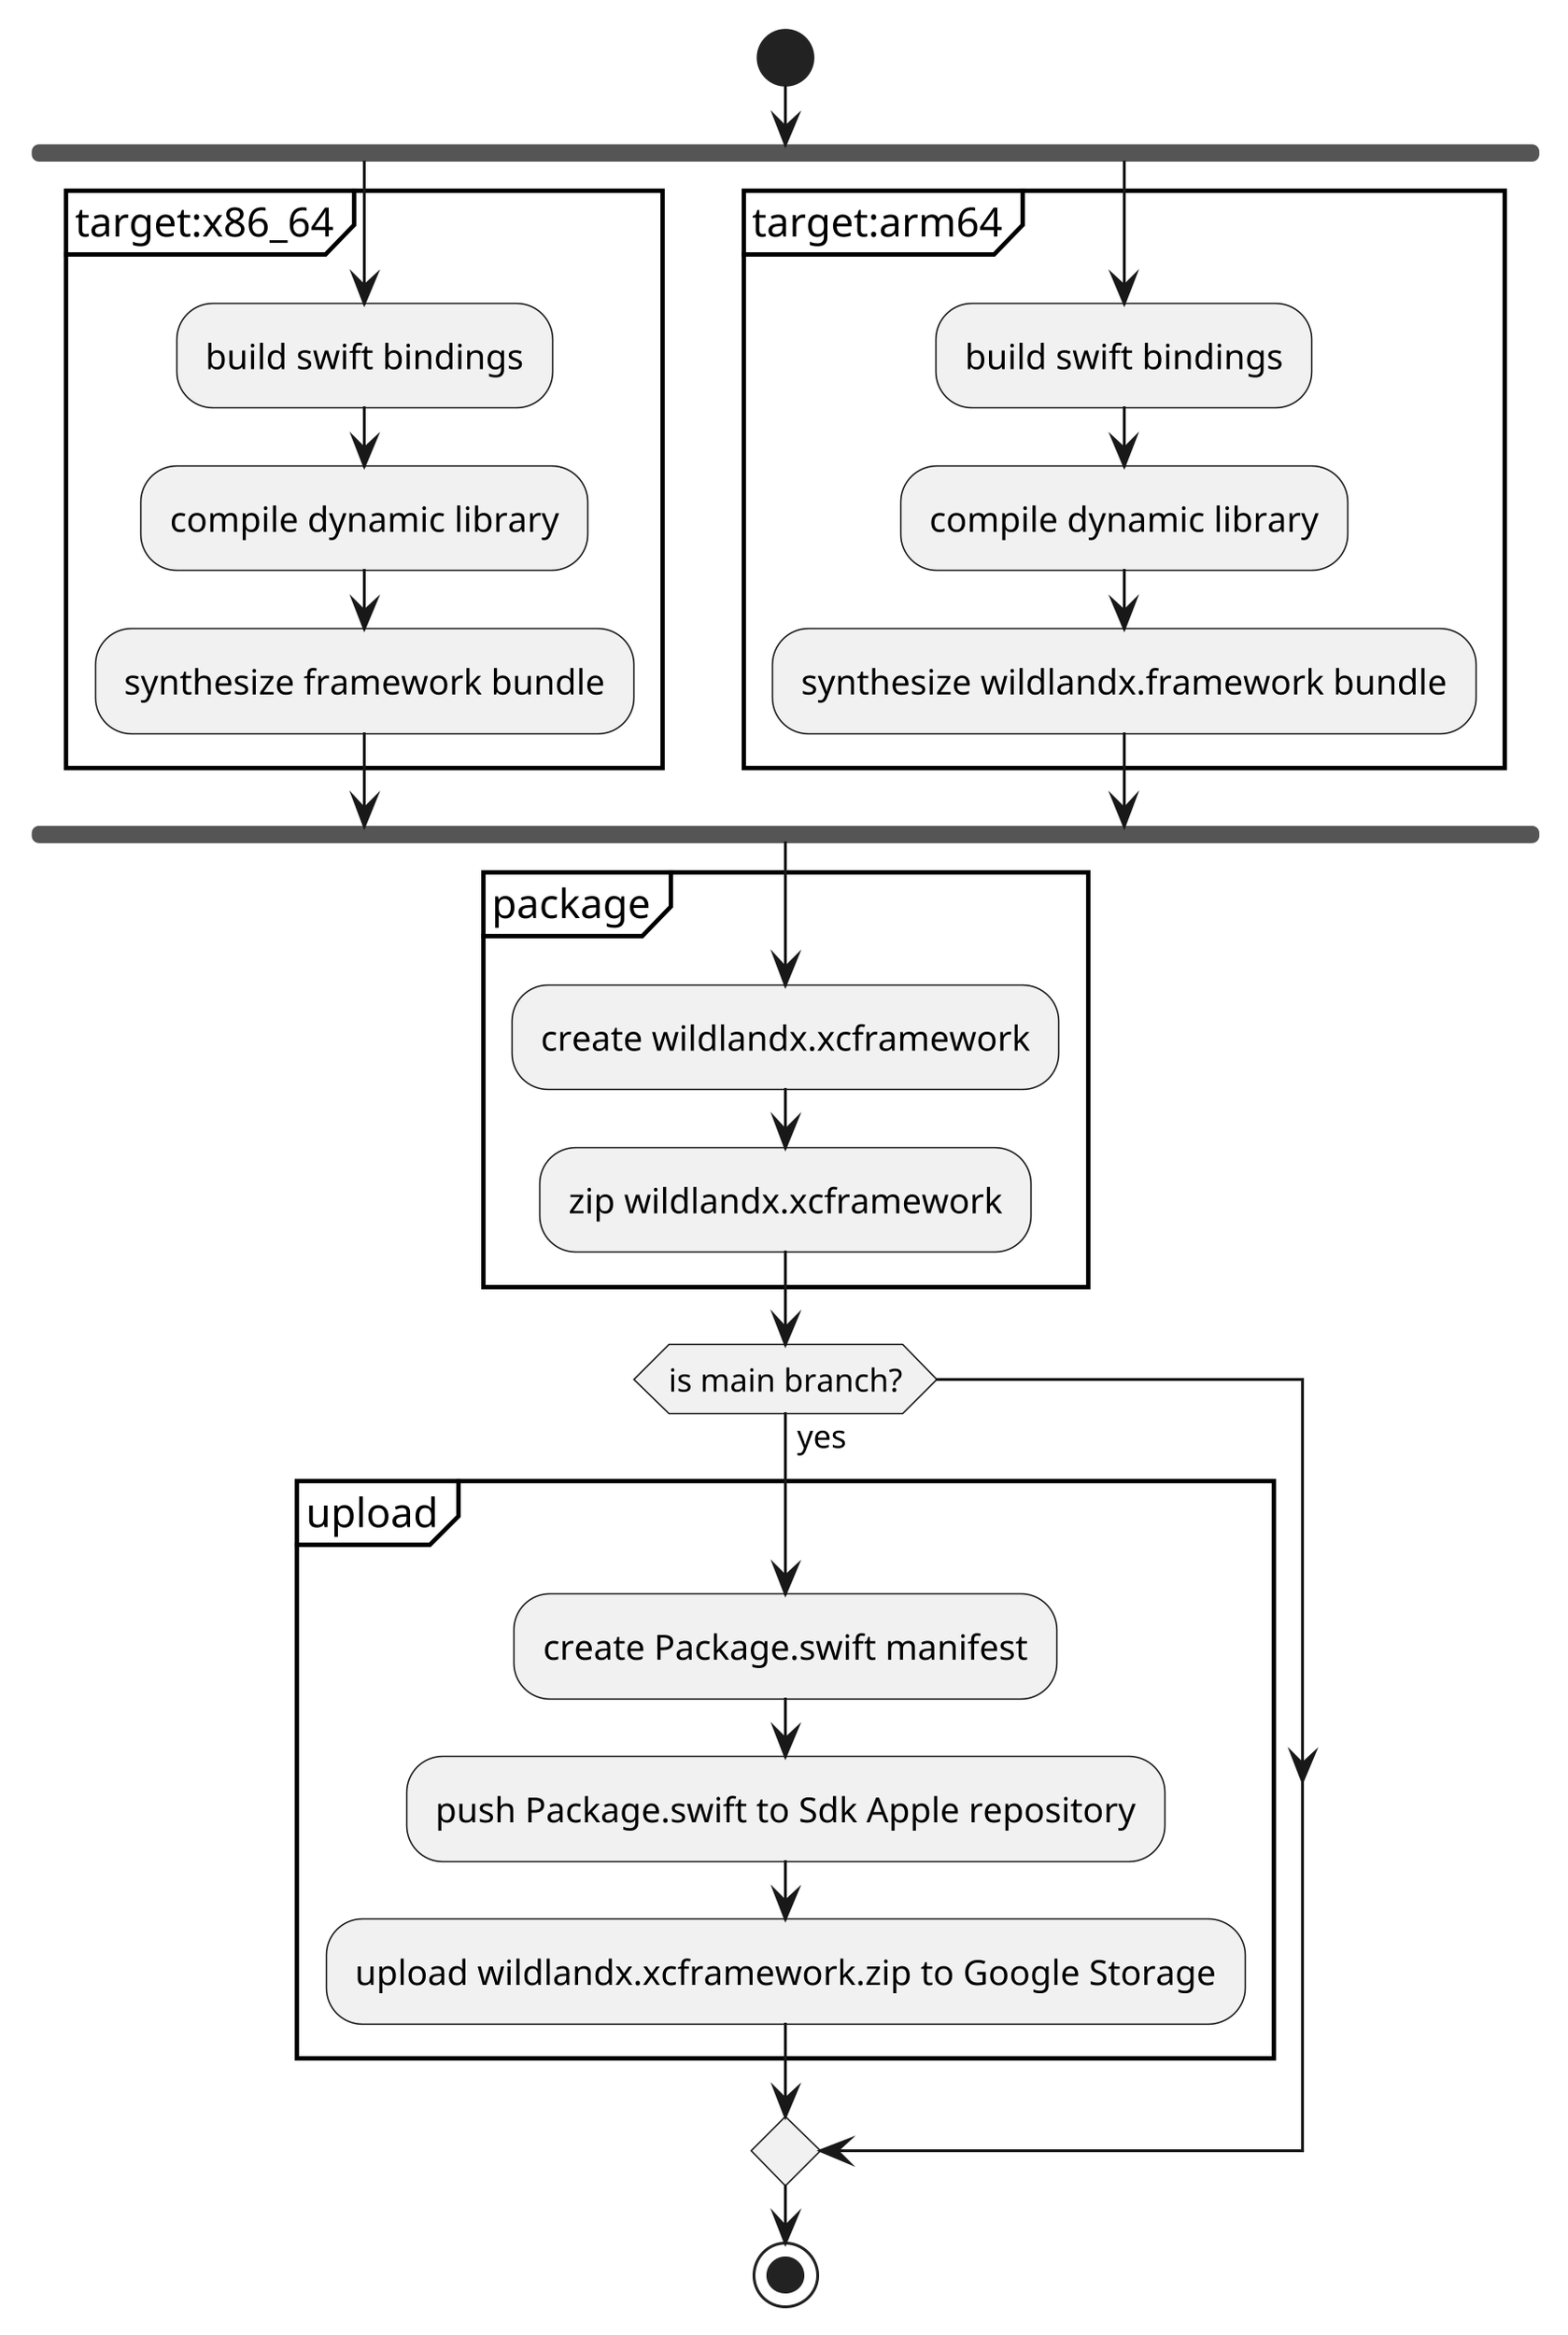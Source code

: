 @startuml
skinparam dpi 300
start
fork
partition "target:x86_64" {
        :build swift bindings;
        :compile dynamic library;
        :synthesize framework bundle;
}
fork again
partition "target:arm64" {
        :build swift bindings;
        :compile dynamic library;
        :synthesize wildlandx.framework bundle;
}
endfork
partition "package" {
                :create wildlandx.xcframework;
                :zip wildlandx.xcframework;
}
if (is main branch?) then (yes)
partition "upload" {
  :create Package.swift manifest;
  :push Package.swift to Sdk Apple repository;
  :upload wildlandx.xcframework.zip to Google Storage;
}
endif
stop
@enduml
